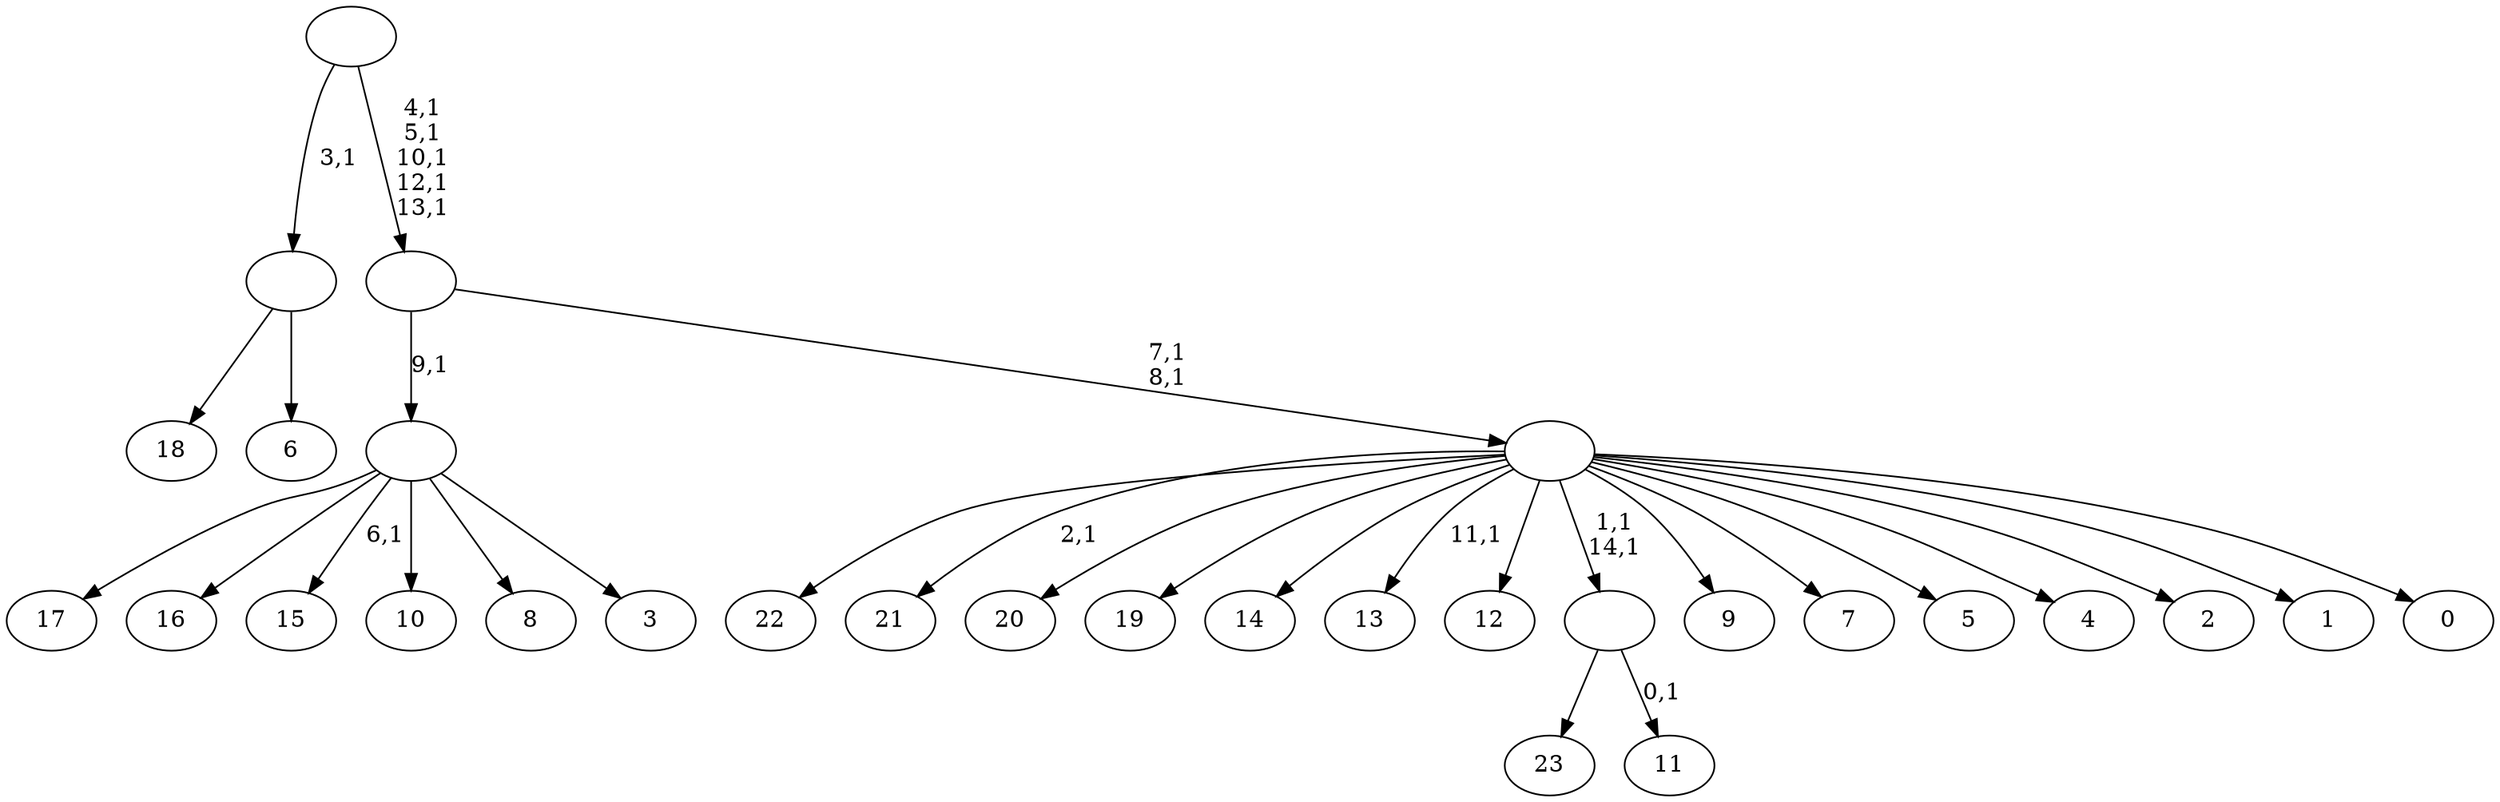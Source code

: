 digraph T {
	39 [label="23"]
	38 [label="22"]
	37 [label="21"]
	35 [label="20"]
	34 [label="19"]
	33 [label="18"]
	32 [label="17"]
	31 [label="16"]
	30 [label="15"]
	28 [label="14"]
	27 [label="13"]
	25 [label="12"]
	24 [label="11"]
	22 [label=""]
	20 [label="10"]
	19 [label="9"]
	18 [label="8"]
	17 [label="7"]
	16 [label="6"]
	15 [label=""]
	14 [label="5"]
	13 [label="4"]
	12 [label="3"]
	11 [label=""]
	10 [label="2"]
	9 [label="1"]
	8 [label="0"]
	7 [label=""]
	5 [label=""]
	0 [label=""]
	22 -> 24 [label="0,1"]
	22 -> 39 [label=""]
	15 -> 33 [label=""]
	15 -> 16 [label=""]
	11 -> 30 [label="6,1"]
	11 -> 32 [label=""]
	11 -> 31 [label=""]
	11 -> 20 [label=""]
	11 -> 18 [label=""]
	11 -> 12 [label=""]
	7 -> 22 [label="1,1\n14,1"]
	7 -> 27 [label="11,1"]
	7 -> 37 [label="2,1"]
	7 -> 38 [label=""]
	7 -> 35 [label=""]
	7 -> 34 [label=""]
	7 -> 28 [label=""]
	7 -> 25 [label=""]
	7 -> 19 [label=""]
	7 -> 17 [label=""]
	7 -> 14 [label=""]
	7 -> 13 [label=""]
	7 -> 10 [label=""]
	7 -> 9 [label=""]
	7 -> 8 [label=""]
	5 -> 7 [label="7,1\n8,1"]
	5 -> 11 [label="9,1"]
	0 -> 5 [label="4,1\n5,1\n10,1\n12,1\n13,1"]
	0 -> 15 [label="3,1"]
}
